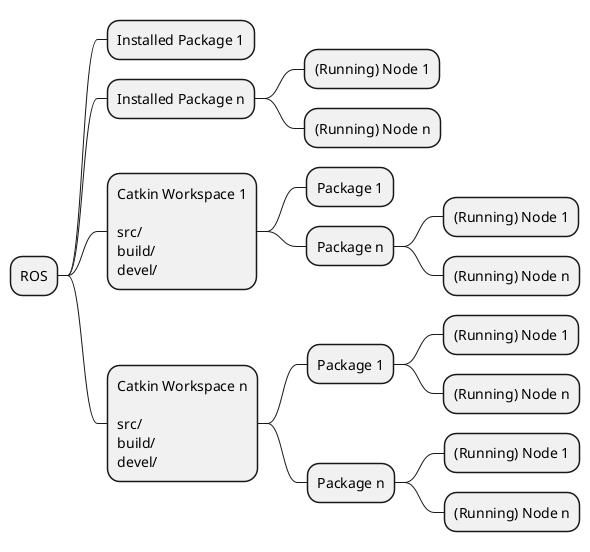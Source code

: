 @startmindmap
* ROS
** Installed Package 1
** Installed Package n
*** (Running) Node 1
*** (Running) Node n
** Catkin Workspace 1\n\nsrc/\nbuild/\ndevel/
*** Package 1
*** Package n
**** (Running) Node 1
**** (Running) Node n
** Catkin Workspace n\n\nsrc/\nbuild/\ndevel/
*** Package 1
**** (Running) Node 1
**** (Running) Node n
*** Package n
**** (Running) Node 1
**** (Running) Node n
@endmindmap
